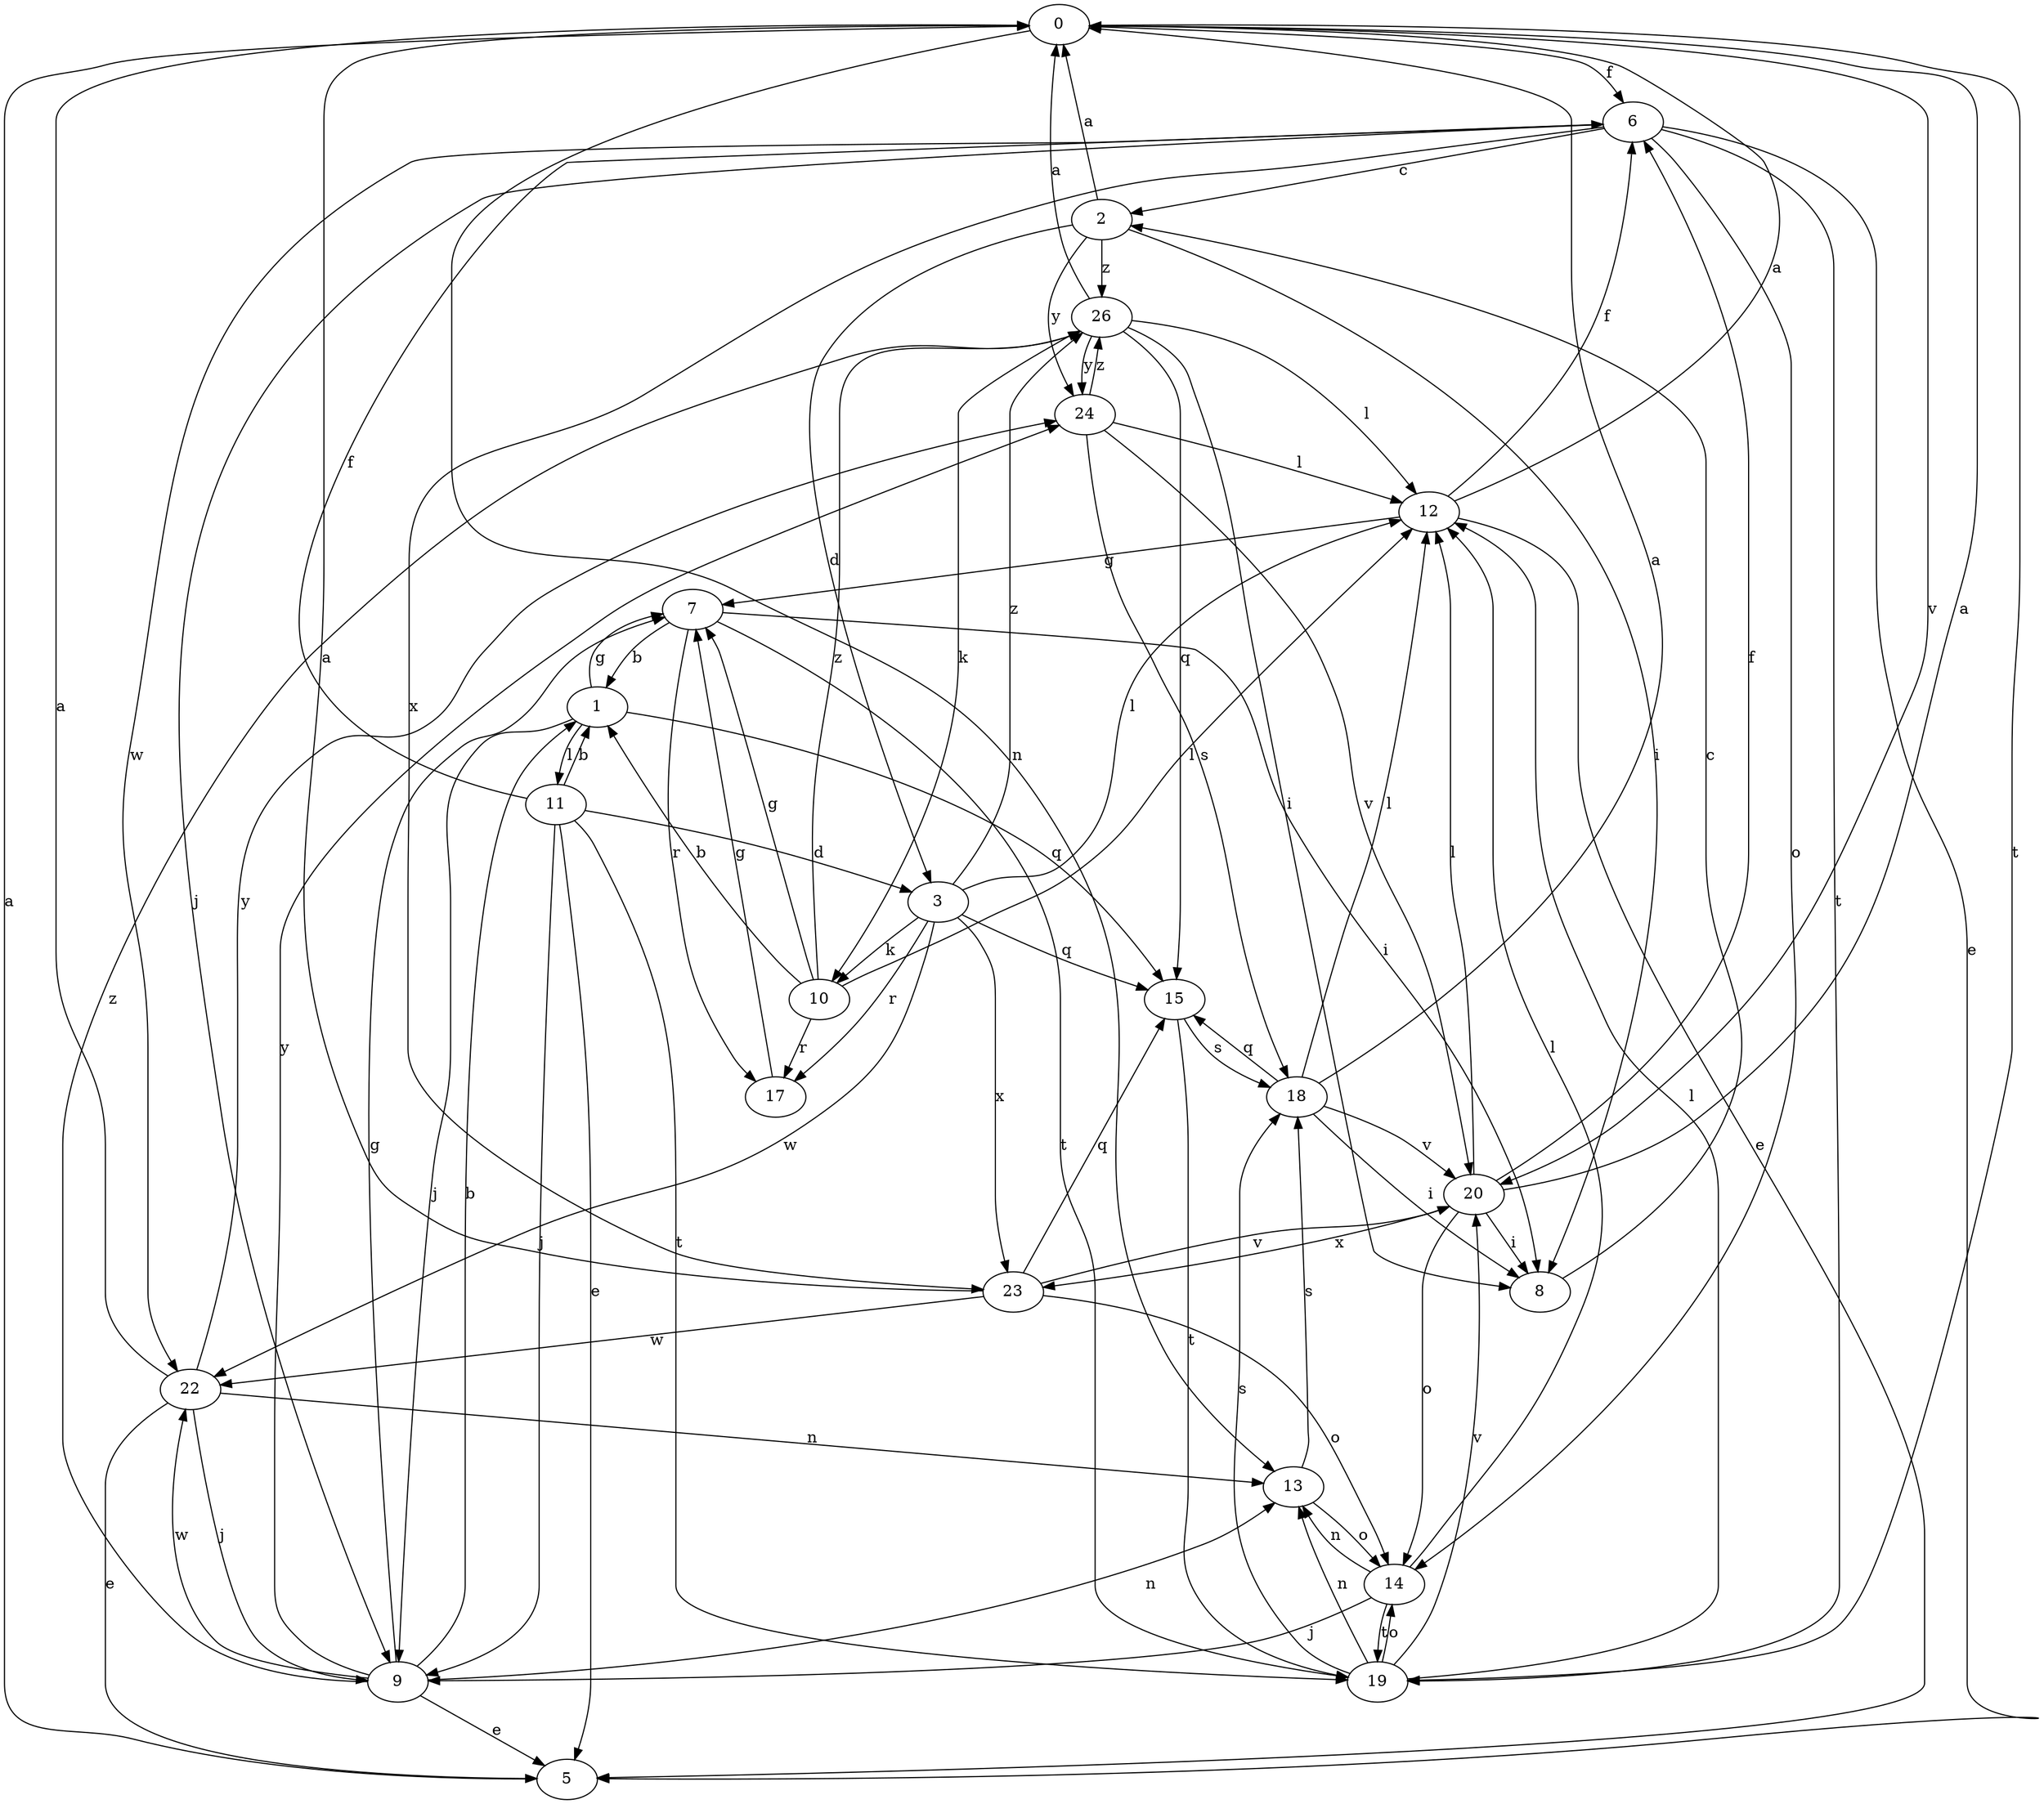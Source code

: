 strict digraph  {
0;
1;
2;
3;
5;
6;
7;
8;
9;
10;
11;
12;
13;
14;
15;
17;
18;
19;
20;
22;
23;
24;
26;
0 -> 6  [label=f];
0 -> 13  [label=n];
0 -> 19  [label=t];
0 -> 20  [label=v];
1 -> 7  [label=g];
1 -> 9  [label=j];
1 -> 11  [label=l];
1 -> 15  [label=q];
2 -> 0  [label=a];
2 -> 3  [label=d];
2 -> 8  [label=i];
2 -> 24  [label=y];
2 -> 26  [label=z];
3 -> 10  [label=k];
3 -> 12  [label=l];
3 -> 15  [label=q];
3 -> 17  [label=r];
3 -> 22  [label=w];
3 -> 23  [label=x];
3 -> 26  [label=z];
5 -> 0  [label=a];
6 -> 2  [label=c];
6 -> 5  [label=e];
6 -> 9  [label=j];
6 -> 14  [label=o];
6 -> 19  [label=t];
6 -> 22  [label=w];
6 -> 23  [label=x];
7 -> 1  [label=b];
7 -> 8  [label=i];
7 -> 17  [label=r];
7 -> 19  [label=t];
8 -> 2  [label=c];
9 -> 1  [label=b];
9 -> 5  [label=e];
9 -> 7  [label=g];
9 -> 13  [label=n];
9 -> 22  [label=w];
9 -> 24  [label=y];
9 -> 26  [label=z];
10 -> 1  [label=b];
10 -> 7  [label=g];
10 -> 12  [label=l];
10 -> 17  [label=r];
10 -> 26  [label=z];
11 -> 1  [label=b];
11 -> 3  [label=d];
11 -> 5  [label=e];
11 -> 6  [label=f];
11 -> 9  [label=j];
11 -> 19  [label=t];
12 -> 0  [label=a];
12 -> 5  [label=e];
12 -> 6  [label=f];
12 -> 7  [label=g];
13 -> 14  [label=o];
13 -> 18  [label=s];
14 -> 9  [label=j];
14 -> 12  [label=l];
14 -> 13  [label=n];
14 -> 19  [label=t];
15 -> 18  [label=s];
15 -> 19  [label=t];
17 -> 7  [label=g];
18 -> 0  [label=a];
18 -> 8  [label=i];
18 -> 12  [label=l];
18 -> 15  [label=q];
18 -> 20  [label=v];
19 -> 12  [label=l];
19 -> 13  [label=n];
19 -> 14  [label=o];
19 -> 18  [label=s];
19 -> 20  [label=v];
20 -> 0  [label=a];
20 -> 6  [label=f];
20 -> 8  [label=i];
20 -> 12  [label=l];
20 -> 14  [label=o];
20 -> 23  [label=x];
22 -> 0  [label=a];
22 -> 5  [label=e];
22 -> 9  [label=j];
22 -> 13  [label=n];
22 -> 24  [label=y];
23 -> 0  [label=a];
23 -> 14  [label=o];
23 -> 15  [label=q];
23 -> 20  [label=v];
23 -> 22  [label=w];
24 -> 12  [label=l];
24 -> 18  [label=s];
24 -> 20  [label=v];
24 -> 26  [label=z];
26 -> 0  [label=a];
26 -> 8  [label=i];
26 -> 10  [label=k];
26 -> 12  [label=l];
26 -> 15  [label=q];
26 -> 24  [label=y];
}
